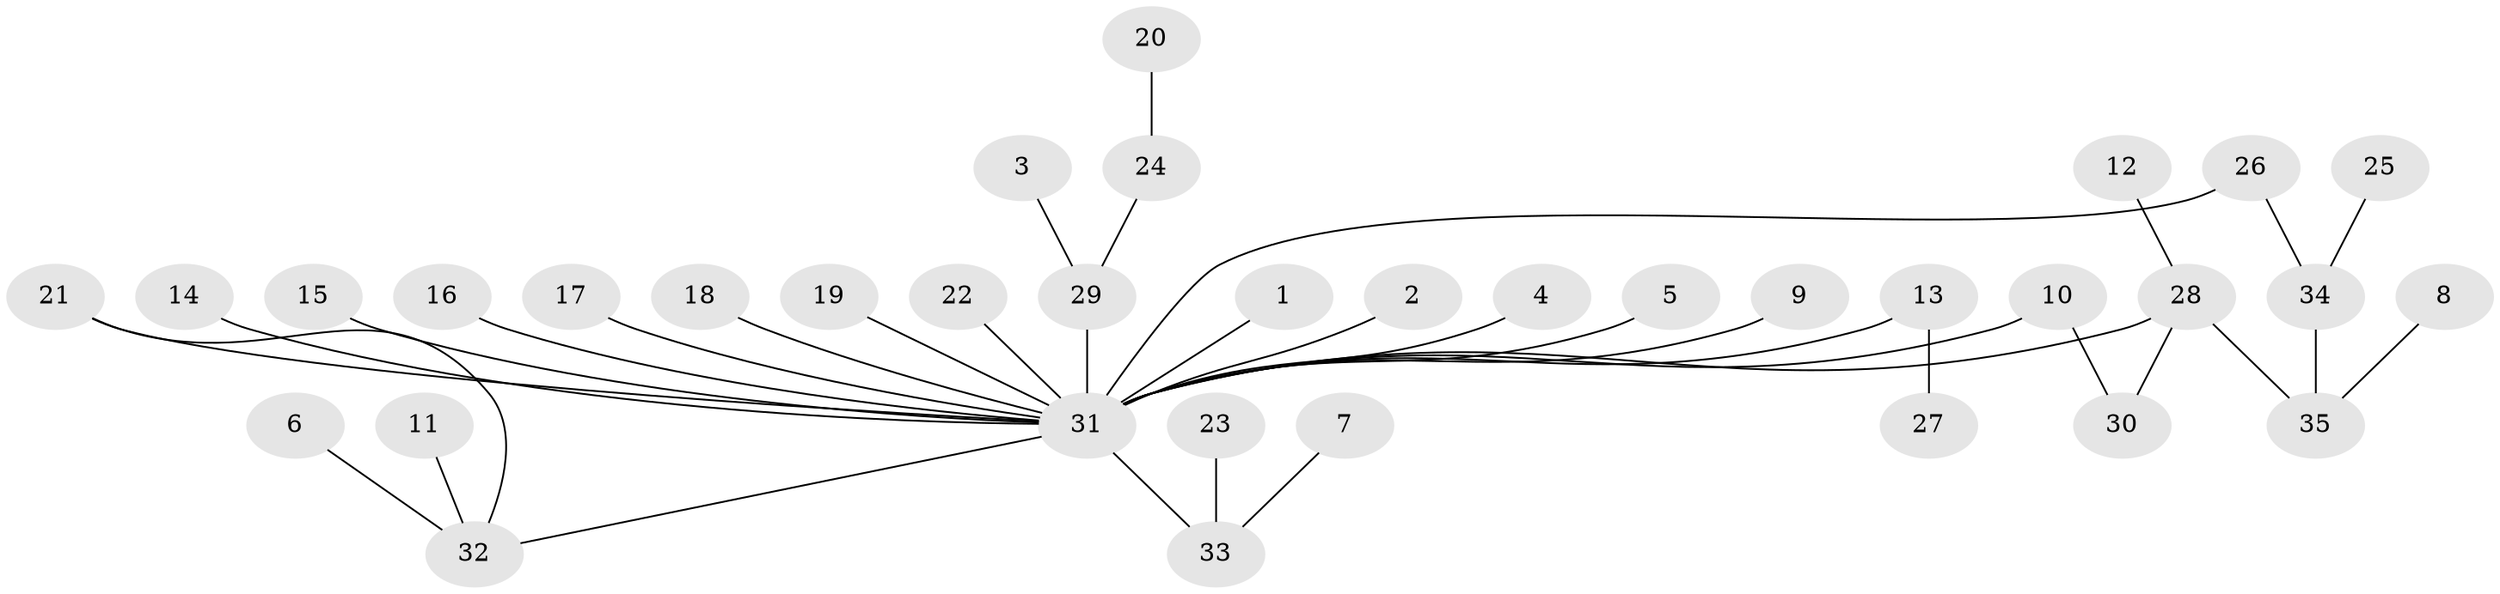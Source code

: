 // original degree distribution, {24: 0.014705882352941176, 1: 0.6176470588235294, 5: 0.058823529411764705, 2: 0.20588235294117646, 6: 0.029411764705882353, 3: 0.029411764705882353, 4: 0.04411764705882353}
// Generated by graph-tools (version 1.1) at 2025/49/03/09/25 03:49:52]
// undirected, 35 vertices, 37 edges
graph export_dot {
graph [start="1"]
  node [color=gray90,style=filled];
  1;
  2;
  3;
  4;
  5;
  6;
  7;
  8;
  9;
  10;
  11;
  12;
  13;
  14;
  15;
  16;
  17;
  18;
  19;
  20;
  21;
  22;
  23;
  24;
  25;
  26;
  27;
  28;
  29;
  30;
  31;
  32;
  33;
  34;
  35;
  1 -- 31 [weight=1.0];
  2 -- 31 [weight=1.0];
  3 -- 29 [weight=1.0];
  4 -- 31 [weight=1.0];
  5 -- 31 [weight=1.0];
  6 -- 32 [weight=1.0];
  7 -- 33 [weight=1.0];
  8 -- 35 [weight=1.0];
  9 -- 31 [weight=1.0];
  10 -- 30 [weight=1.0];
  10 -- 31 [weight=1.0];
  11 -- 32 [weight=1.0];
  12 -- 28 [weight=1.0];
  13 -- 27 [weight=1.0];
  13 -- 31 [weight=1.0];
  14 -- 31 [weight=1.0];
  15 -- 31 [weight=1.0];
  16 -- 31 [weight=1.0];
  17 -- 31 [weight=1.0];
  18 -- 31 [weight=1.0];
  19 -- 31 [weight=1.0];
  20 -- 24 [weight=1.0];
  21 -- 31 [weight=1.0];
  21 -- 32 [weight=1.0];
  22 -- 31 [weight=1.0];
  23 -- 33 [weight=1.0];
  24 -- 29 [weight=1.0];
  25 -- 34 [weight=1.0];
  26 -- 31 [weight=1.0];
  26 -- 34 [weight=1.0];
  28 -- 30 [weight=1.0];
  28 -- 31 [weight=1.0];
  28 -- 35 [weight=1.0];
  29 -- 31 [weight=2.0];
  31 -- 32 [weight=1.0];
  31 -- 33 [weight=1.0];
  34 -- 35 [weight=1.0];
}
